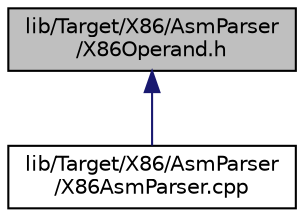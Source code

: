 digraph "lib/Target/X86/AsmParser/X86Operand.h"
{
 // LATEX_PDF_SIZE
  bgcolor="transparent";
  edge [fontname="Helvetica",fontsize="10",labelfontname="Helvetica",labelfontsize="10"];
  node [fontname="Helvetica",fontsize="10",shape="box"];
  Node1 [label="lib/Target/X86/AsmParser\l/X86Operand.h",height=0.2,width=0.4,color="black", fillcolor="grey75", style="filled", fontcolor="black",tooltip=" "];
  Node1 -> Node2 [dir="back",color="midnightblue",fontsize="10",style="solid",fontname="Helvetica"];
  Node2 [label="lib/Target/X86/AsmParser\l/X86AsmParser.cpp",height=0.2,width=0.4,color="black",URL="$X86AsmParser_8cpp.html",tooltip=" "];
}
